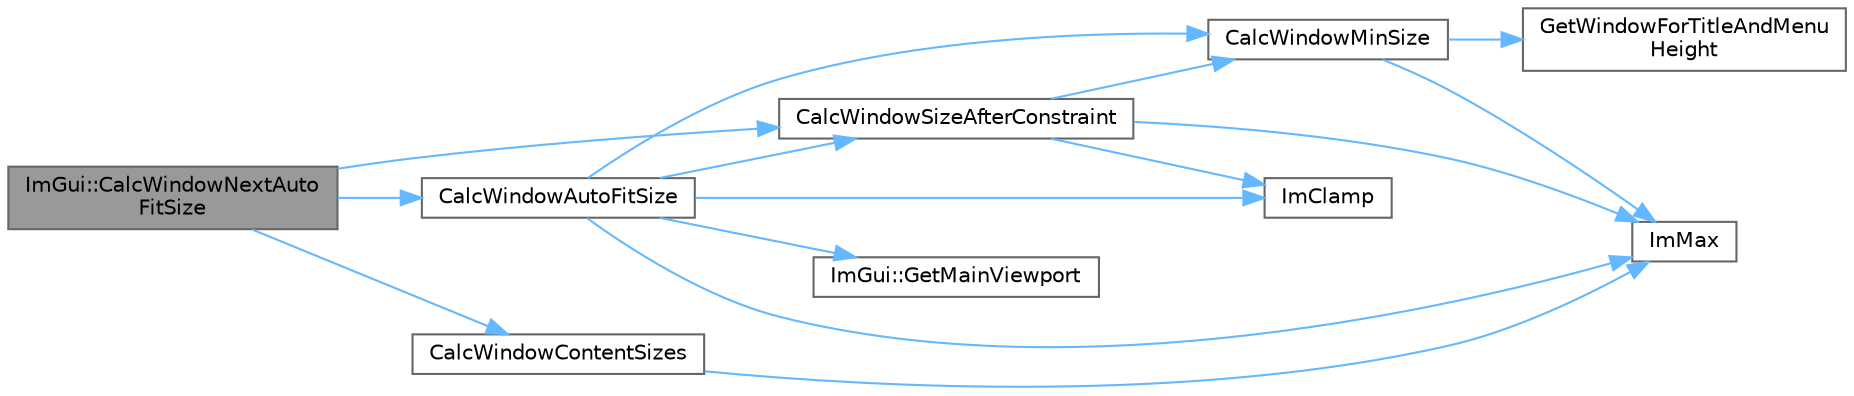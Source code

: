 digraph "ImGui::CalcWindowNextAutoFitSize"
{
 // LATEX_PDF_SIZE
  bgcolor="transparent";
  edge [fontname=Helvetica,fontsize=10,labelfontname=Helvetica,labelfontsize=10];
  node [fontname=Helvetica,fontsize=10,shape=box,height=0.2,width=0.4];
  rankdir="LR";
  Node1 [id="Node000001",label="ImGui::CalcWindowNextAuto\lFitSize",height=0.2,width=0.4,color="gray40", fillcolor="grey60", style="filled", fontcolor="black",tooltip=" "];
  Node1 -> Node2 [id="edge15_Node000001_Node000002",color="steelblue1",style="solid",tooltip=" "];
  Node2 [id="Node000002",label="CalcWindowAutoFitSize",height=0.2,width=0.4,color="grey40", fillcolor="white", style="filled",URL="$imgui_8cpp.html#acbe6338daf87dc6ab636f02f1367eb41",tooltip=" "];
  Node2 -> Node3 [id="edge16_Node000002_Node000003",color="steelblue1",style="solid",tooltip=" "];
  Node3 [id="Node000003",label="CalcWindowMinSize",height=0.2,width=0.4,color="grey40", fillcolor="white", style="filled",URL="$imgui_8cpp.html#ae3ec71d72d2a2849cc73305c3164ee43",tooltip=" "];
  Node3 -> Node4 [id="edge17_Node000003_Node000004",color="steelblue1",style="solid",tooltip=" "];
  Node4 [id="Node000004",label="GetWindowForTitleAndMenu\lHeight",height=0.2,width=0.4,color="grey40", fillcolor="white", style="filled",URL="$imgui_8cpp.html#a58b260e92fd25e0599fb2db7cd142d1b",tooltip=" "];
  Node3 -> Node5 [id="edge18_Node000003_Node000005",color="steelblue1",style="solid",tooltip=" "];
  Node5 [id="Node000005",label="ImMax",height=0.2,width=0.4,color="grey40", fillcolor="white", style="filled",URL="$imgui__internal_8h.html#a7667efd95147d0422f140917c71a9226",tooltip=" "];
  Node2 -> Node6 [id="edge19_Node000002_Node000006",color="steelblue1",style="solid",tooltip=" "];
  Node6 [id="Node000006",label="CalcWindowSizeAfterConstraint",height=0.2,width=0.4,color="grey40", fillcolor="white", style="filled",URL="$imgui_8cpp.html#a0c4618a6985c33c4936f1d9f1c7b26b4",tooltip=" "];
  Node6 -> Node3 [id="edge20_Node000006_Node000003",color="steelblue1",style="solid",tooltip=" "];
  Node6 -> Node7 [id="edge21_Node000006_Node000007",color="steelblue1",style="solid",tooltip=" "];
  Node7 [id="Node000007",label="ImClamp",height=0.2,width=0.4,color="grey40", fillcolor="white", style="filled",URL="$imgui__internal_8h.html#a6e61ede308bfd68c7434e17905a29fc8",tooltip=" "];
  Node6 -> Node5 [id="edge22_Node000006_Node000005",color="steelblue1",style="solid",tooltip=" "];
  Node2 -> Node8 [id="edge23_Node000002_Node000008",color="steelblue1",style="solid",tooltip=" "];
  Node8 [id="Node000008",label="ImGui::GetMainViewport",height=0.2,width=0.4,color="grey40", fillcolor="white", style="filled",URL="$namespace_im_gui.html#a7bf620af1d66ee7d7b06701894d23e60",tooltip=" "];
  Node2 -> Node7 [id="edge24_Node000002_Node000007",color="steelblue1",style="solid",tooltip=" "];
  Node2 -> Node5 [id="edge25_Node000002_Node000005",color="steelblue1",style="solid",tooltip=" "];
  Node1 -> Node9 [id="edge26_Node000001_Node000009",color="steelblue1",style="solid",tooltip=" "];
  Node9 [id="Node000009",label="CalcWindowContentSizes",height=0.2,width=0.4,color="grey40", fillcolor="white", style="filled",URL="$imgui_8cpp.html#a6eddef51b4880a9f1dca88837f71fc6e",tooltip=" "];
  Node9 -> Node5 [id="edge27_Node000009_Node000005",color="steelblue1",style="solid",tooltip=" "];
  Node1 -> Node6 [id="edge28_Node000001_Node000006",color="steelblue1",style="solid",tooltip=" "];
}

